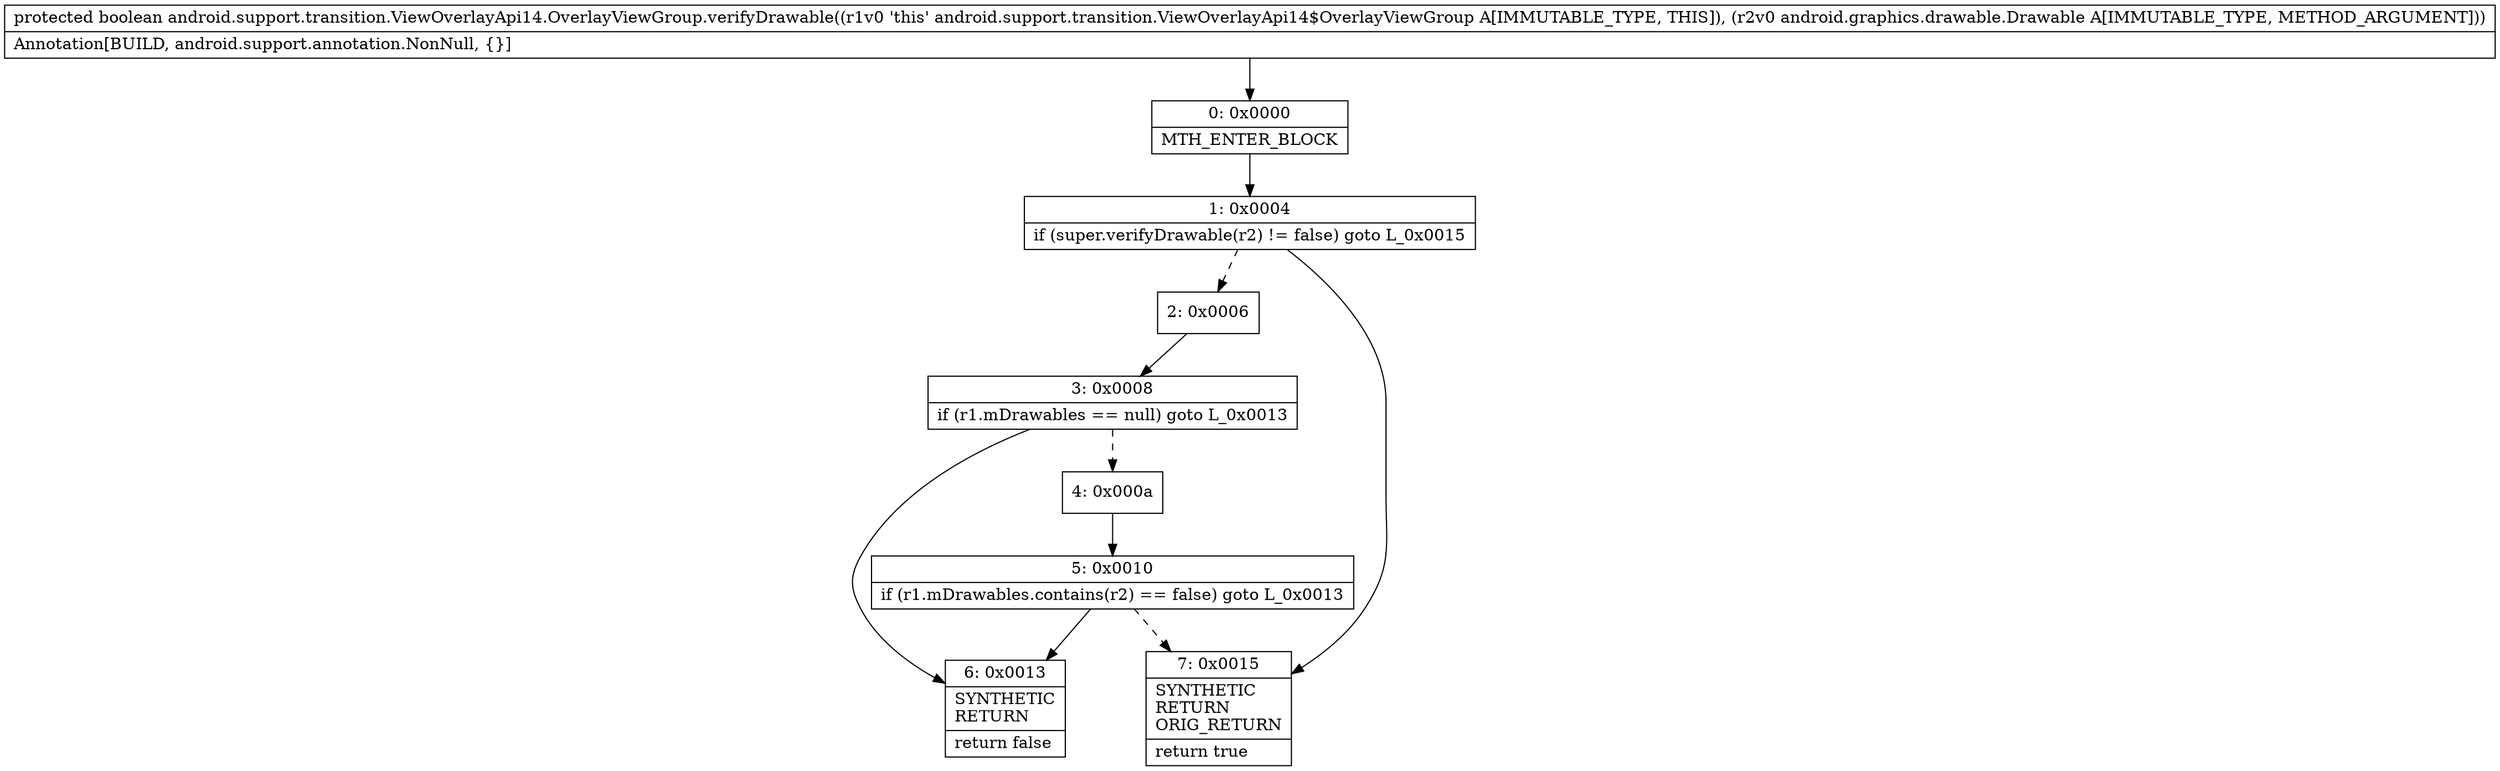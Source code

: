 digraph "CFG forandroid.support.transition.ViewOverlayApi14.OverlayViewGroup.verifyDrawable(Landroid\/graphics\/drawable\/Drawable;)Z" {
Node_0 [shape=record,label="{0\:\ 0x0000|MTH_ENTER_BLOCK\l}"];
Node_1 [shape=record,label="{1\:\ 0x0004|if (super.verifyDrawable(r2) != false) goto L_0x0015\l}"];
Node_2 [shape=record,label="{2\:\ 0x0006}"];
Node_3 [shape=record,label="{3\:\ 0x0008|if (r1.mDrawables == null) goto L_0x0013\l}"];
Node_4 [shape=record,label="{4\:\ 0x000a}"];
Node_5 [shape=record,label="{5\:\ 0x0010|if (r1.mDrawables.contains(r2) == false) goto L_0x0013\l}"];
Node_6 [shape=record,label="{6\:\ 0x0013|SYNTHETIC\lRETURN\l|return false\l}"];
Node_7 [shape=record,label="{7\:\ 0x0015|SYNTHETIC\lRETURN\lORIG_RETURN\l|return true\l}"];
MethodNode[shape=record,label="{protected boolean android.support.transition.ViewOverlayApi14.OverlayViewGroup.verifyDrawable((r1v0 'this' android.support.transition.ViewOverlayApi14$OverlayViewGroup A[IMMUTABLE_TYPE, THIS]), (r2v0 android.graphics.drawable.Drawable A[IMMUTABLE_TYPE, METHOD_ARGUMENT]))  | Annotation[BUILD, android.support.annotation.NonNull, \{\}]\l}"];
MethodNode -> Node_0;
Node_0 -> Node_1;
Node_1 -> Node_2[style=dashed];
Node_1 -> Node_7;
Node_2 -> Node_3;
Node_3 -> Node_4[style=dashed];
Node_3 -> Node_6;
Node_4 -> Node_5;
Node_5 -> Node_6;
Node_5 -> Node_7[style=dashed];
}

